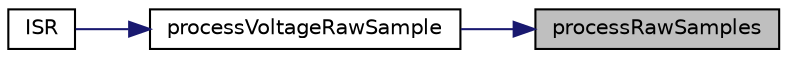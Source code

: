 digraph "processRawSamples"
{
 // LATEX_PDF_SIZE
  bgcolor="transparent";
  edge [fontname="Helvetica",fontsize="10",labelfontname="Helvetica",labelfontsize="10"];
  node [fontname="Helvetica",fontsize="10",shape=record];
  rankdir="RL";
  Node1 [label="processRawSamples",height=0.2,width=0.4,color="black", fillcolor="grey75", style="filled", fontcolor="black",tooltip="This routine is called by the ISR when a pair of V & I sample becomes available."];
  Node1 -> Node2 [dir="back",color="midnightblue",fontsize="10",style="solid",fontname="Helvetica"];
  Node2 [label="processVoltageRawSample",height=0.2,width=0.4,color="black",URL="$group__TimeCritical.html#ga7b45c0ceb64e191cb1f053c28f02cee6",tooltip="Process the current voltage raw sample for the specific phase."];
  Node2 -> Node3 [dir="back",color="midnightblue",fontsize="10",style="solid",fontname="Helvetica"];
  Node3 [label="ISR",height=0.2,width=0.4,color="black",URL="$Mk2__3phase__RFdatalog__temp_8ino.html#a05c2e5b588ced1cd7312f5b0edc5b295",tooltip="Interrupt Service Routine - Interrupt-Driven Analog Conversion."];
}
